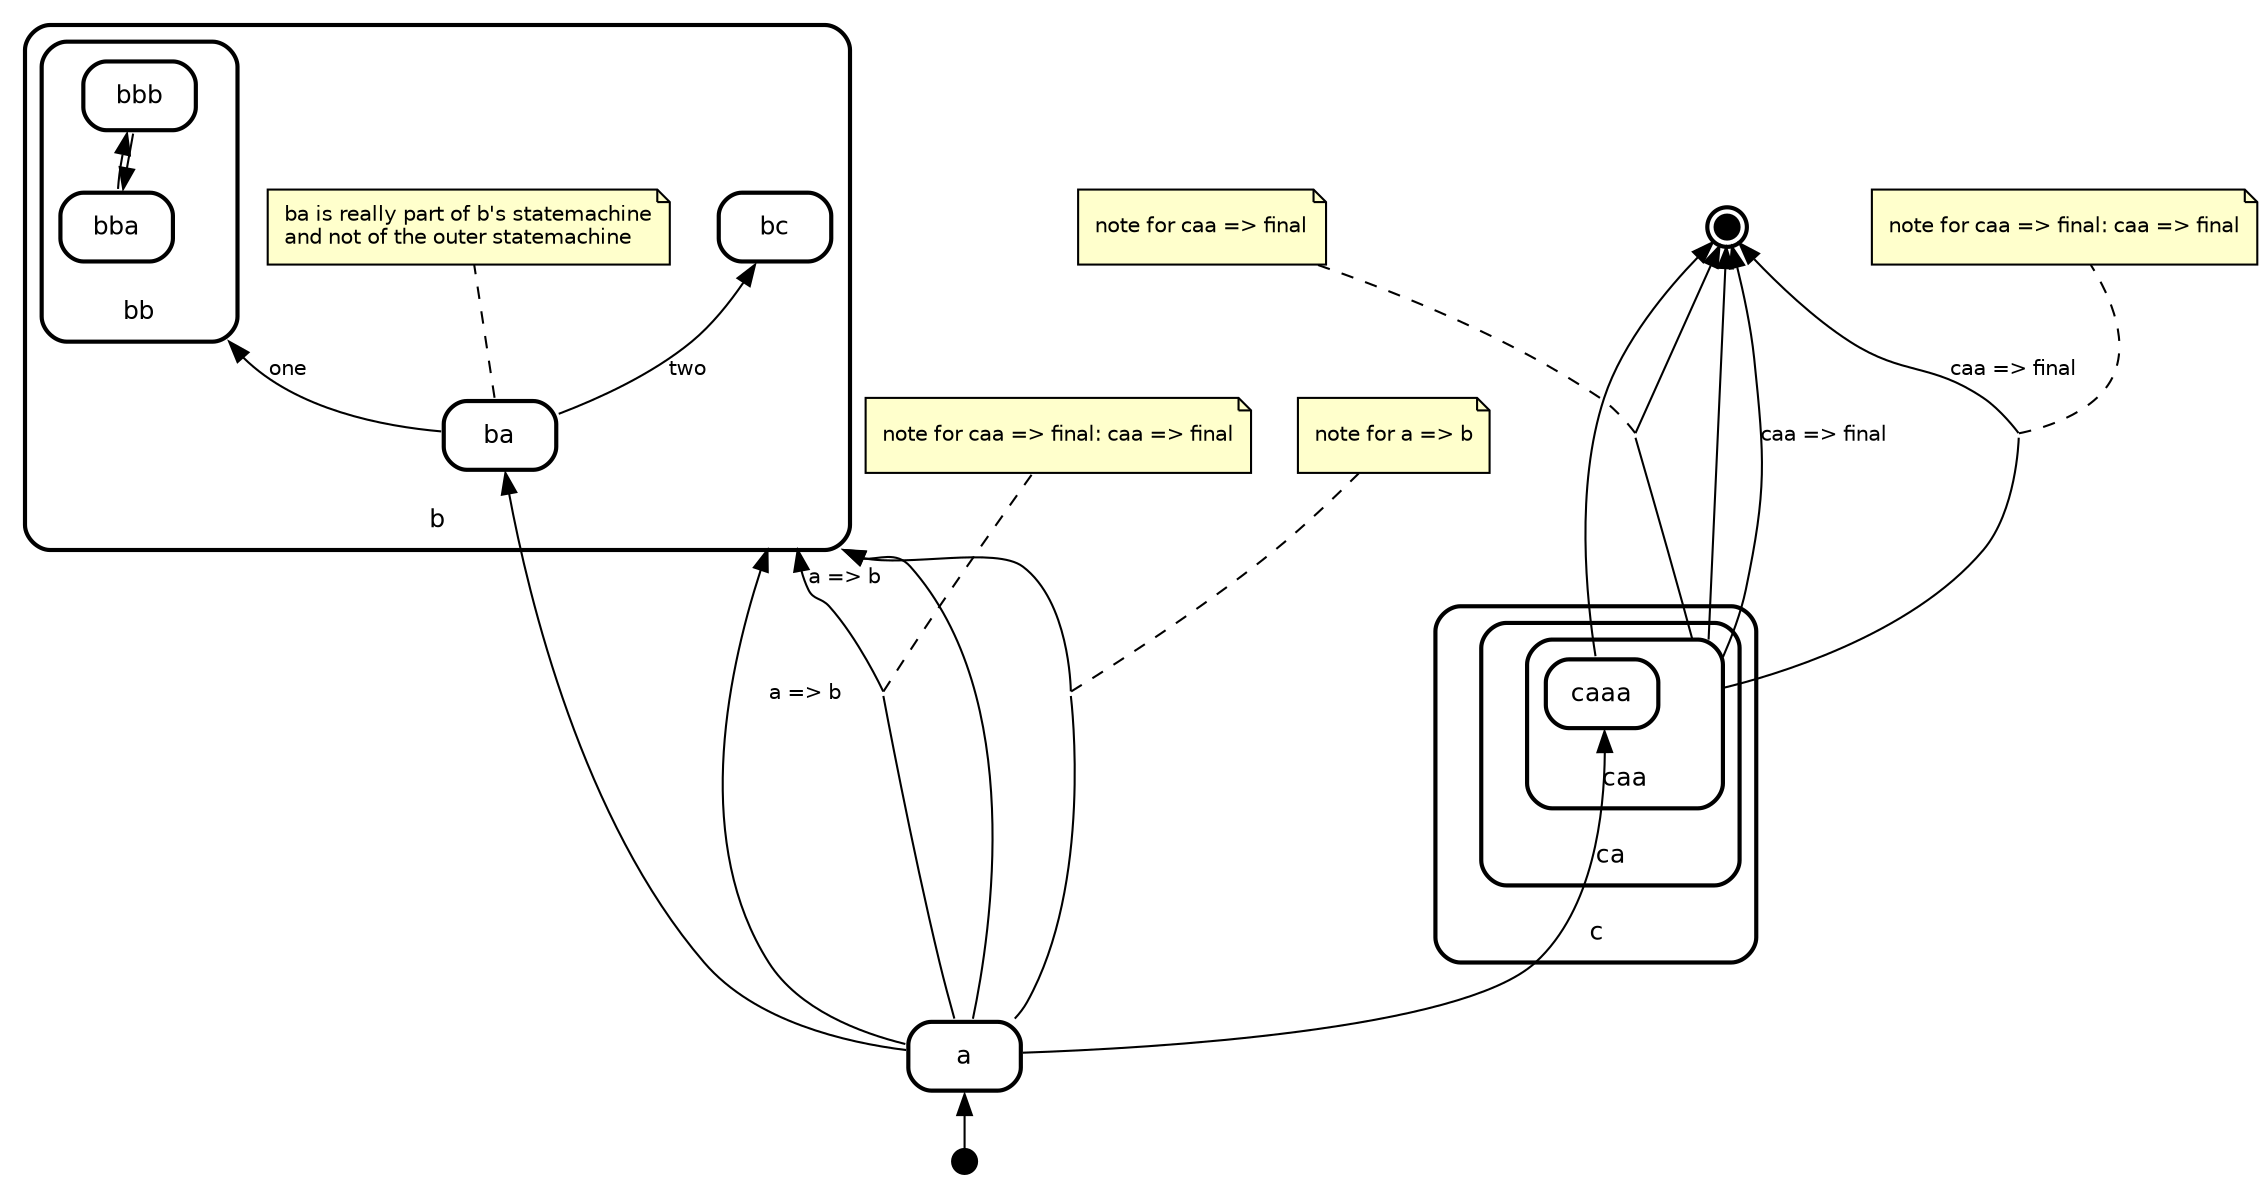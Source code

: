 digraph "state transitions" {
  fontname="Helvetica" fontsize=12 penwidth=2.0 splines=true ordering=out compound=true overlap=scale nodesep=0.3 ranksep=0.1 rankdir=BT
  node [shape=plaintext style=filled fillcolor="#FFFFFF01" fontname=Helvetica fontsize=12 penwidth=2.0]
  edge [fontname=Helvetica fontsize=10]

    "initial" [shape=circle style=filled class="state initial" fillcolor=black fixedsize=true height=0.15 label=""]
    "a" [margin=0 class="state regular" label= < 
      <table align="center" cellborder="0" border="2" style="rounded" width="48">
        <tr><td width="48" cellpadding="7">a</td></tr>
      </table>
    >]
    "final" [shape=circle style=filled class="state final" fillcolor=black fixedsize=true height=0.15 peripheries=2 label=""]
    subgraph "cluster_b" {
      class="state regular" label= <
      <table cellborder="0" border="0">
        <tr><td>b</td></tr>
      </table>
      > style=rounded penwidth=2.0
      "b" [shape=point style=invis margin=0 width=0 height=0 fixedsize=true]
        "ba" [margin=0 class="state regular" label= < 
      <table align="center" cellborder="0" border="2" style="rounded" width="48">
        <tr><td width="48" cellpadding="7">ba</td></tr>
      </table>
    >]
    "bc" [margin=0 class="state regular" label= < 
      <table align="center" cellborder="0" border="2" style="rounded" width="48">
        <tr><td width="48" cellpadding="7">bc</td></tr>
      </table>
    >]
    subgraph "cluster_bb" {
      class="state regular" label= <
      <table cellborder="0" border="0">
        <tr><td>bb</td></tr>
      </table>
      > style=rounded penwidth=2.0
      "bb" [shape=point style=invis margin=0 width=0 height=0 fixedsize=true]
        "bba" [margin=0 class="state regular" label= < 
      <table align="center" cellborder="0" border="2" style="rounded" width="48">
        <tr><td width="48" cellpadding="7">bba</td></tr>
      </table>
    >]
    "bbb" [margin=0 class="state regular" label= < 
      <table align="center" cellborder="0" border="2" style="rounded" width="48">
        <tr><td width="48" cellpadding="7">bbb</td></tr>
      </table>
    >]
  
    }
      "note_ba" [color=black fontcolor=black label="ba is really part of b's statemachine\land not of the outer statemachine\l" shape=note fontsize=10 fillcolor="#ffffcc" penwidth=1.0]
      "ba" -> "note_ba" [style=dashed arrowtail=none arrowhead=none]
  
    }
    subgraph "cluster_c" {
      class="state regular" label= <
      <table cellborder="0" border="0">
        <tr><td>c</td></tr>
      </table>
      > style=rounded penwidth=2.0
      "c" [shape=point style=invis margin=0 width=0 height=0 fixedsize=true]
        subgraph "cluster_ca" {
      class="state regular" label= <
      <table cellborder="0" border="0">
        <tr><td>ca</td></tr>
      </table>
      > style=rounded penwidth=2.0
      "ca" [shape=point style=invis margin=0 width=0 height=0 fixedsize=true]
        subgraph "cluster_caa" {
      class="state regular" label= <
      <table cellborder="0" border="0">
        <tr><td>caa</td></tr>
      </table>
      > style=rounded penwidth=2.0
      "caa" [shape=point style=invis margin=0 width=0 height=0 fixedsize=true]
        "caaa" [margin=0 class="state regular" label= < 
      <table align="center" cellborder="0" border="2" style="rounded" width="48">
        <tr><td width="48" cellpadding="7">caaa</td></tr>
      </table>
    >]
  
    }
  
    }
  
    }

    "a" -> "caaa" [label=" " class="transition"]
    "initial" -> "a" [label=" " class="transition"]
    "a" -> "ba" [label=" " class="transition"]
    "a" -> "b" [label=" " lhead="cluster_b" class="transition"]
      "i_note_tr_a_b_5" [shape=point style=invis margin=0 width=0 height=0 fixedsize=true]
      "a" -> "i_note_tr_a_b_5" [arrowhead=none]
      "i_note_tr_a_b_5" -> "b" [label=" " lhead="cluster_b"]
      "i_note_tr_a_b_5" -> "note_tr_a_b_5" [style=dashed arrowtail=none arrowhead=none weight=0]
      "note_tr_a_b_5" [label="note for a => b\l" shape=note fontsize=10 color=black fontcolor=black fillcolor="#ffffcc" penwidth=1.0]
    "a" -> "b" [label="a => b   \l" lhead="cluster_b" class="transition"]
      "i_note_tr_a_b_7" [shape=point style=invis margin=0 width=0 height=0 fixedsize=true]
      "a" -> "i_note_tr_a_b_7" [arrowhead=none]
      "i_note_tr_a_b_7" -> "b" [label="a => b   \l" lhead="cluster_b"]
      "i_note_tr_a_b_7" -> "note_tr_a_b_7" [style=dashed arrowtail=none arrowhead=none weight=0]
      "note_tr_a_b_7" [label="note for caa => final: caa => final\l" shape=note fontsize=10 color=black fontcolor=black fillcolor="#ffffcc" penwidth=1.0]
    "caa" -> "final" [label=" " ltail="cluster_caa" class="transition"]
      "i_note_tr_caa_final_9" [shape=point style=invis margin=0 width=0 height=0 fixedsize=true]
      "caa" -> "i_note_tr_caa_final_9" [arrowhead=none ltail="cluster_caa"]
      "i_note_tr_caa_final_9" -> "final" [label=" "]
      "i_note_tr_caa_final_9" -> "note_tr_caa_final_9" [style=dashed arrowtail=none arrowhead=none weight=0]
      "note_tr_caa_final_9" [label="note for caa => final\l" shape=note fontsize=10 color=black fontcolor=black fillcolor="#ffffcc" penwidth=1.0]
    "caa" -> "final" [label="caa => final   \l" ltail="cluster_caa" class="transition"]
      "i_note_tr_caa_final_11" [shape=point style=invis margin=0 width=0 height=0 fixedsize=true]
      "caa" -> "i_note_tr_caa_final_11" [arrowhead=none ltail="cluster_caa"]
      "i_note_tr_caa_final_11" -> "final" [label="caa => final   \l"]
      "i_note_tr_caa_final_11" -> "note_tr_caa_final_11" [style=dashed arrowtail=none arrowhead=none weight=0]
      "note_tr_caa_final_11" [label="note for caa => final: caa => final\l" shape=note fontsize=10 color=black fontcolor=black fillcolor="#ffffcc" penwidth=1.0]
    "ba" -> "bb" [label="one   \l" lhead="cluster_bb" class="transition"]
    "ba" -> "bc" [label="two   \l" class="transition"]
    "bba" -> "bbb" [label=" " class="transition"]
    "bbb" -> "bba" [label=" " class="transition"]
    "caaa" -> "final" [label=" " class="transition"]
}
